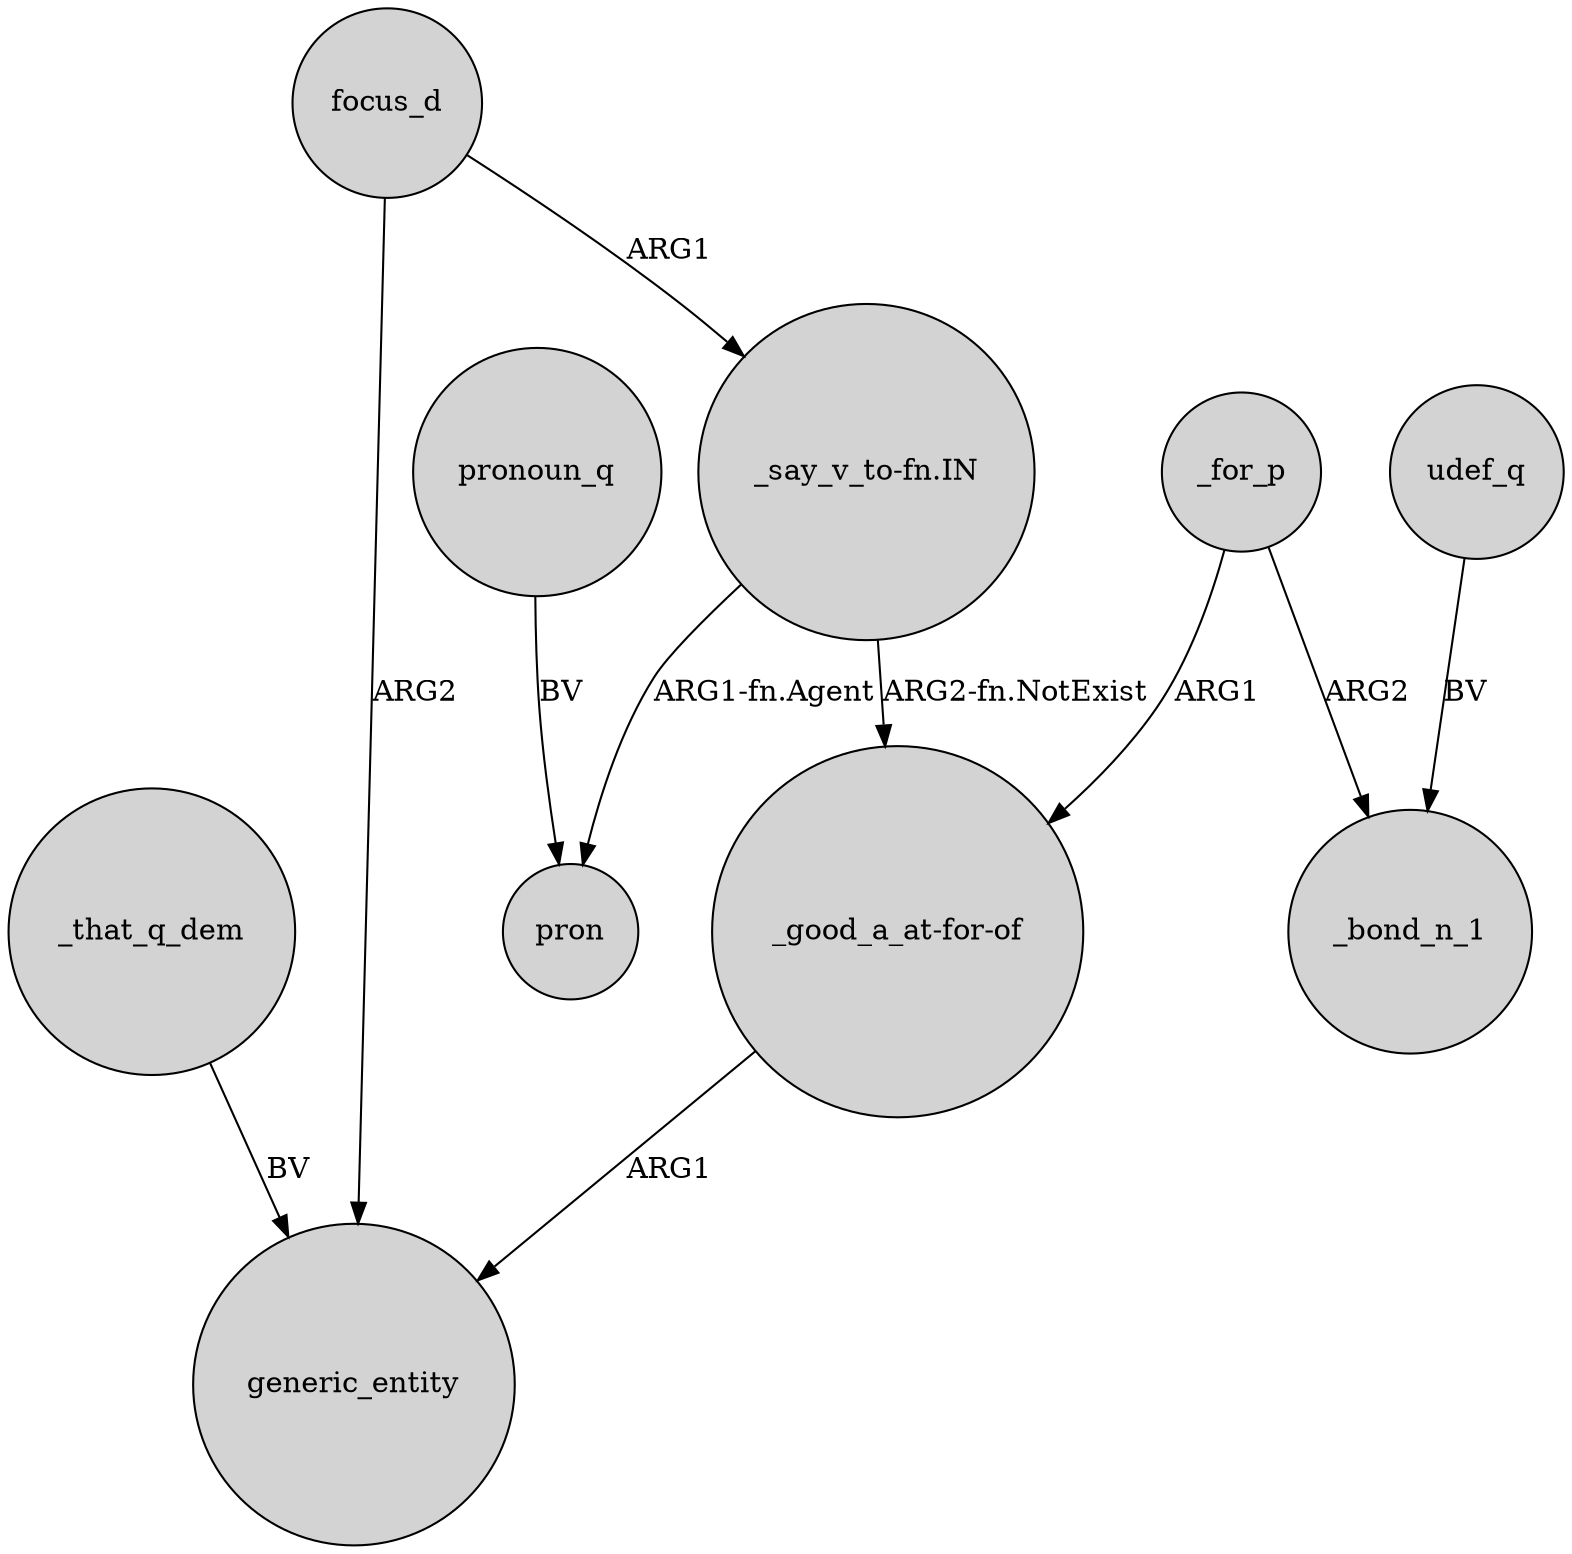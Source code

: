 digraph {
	node [shape=circle style=filled]
	"_good_a_at-for-of" -> generic_entity [label=ARG1]
	udef_q -> _bond_n_1 [label=BV]
	_for_p -> _bond_n_1 [label=ARG2]
	"_say_v_to-fn.IN" -> "_good_a_at-for-of" [label="ARG2-fn.NotExist"]
	_for_p -> "_good_a_at-for-of" [label=ARG1]
	_that_q_dem -> generic_entity [label=BV]
	focus_d -> "_say_v_to-fn.IN" [label=ARG1]
	focus_d -> generic_entity [label=ARG2]
	"_say_v_to-fn.IN" -> pron [label="ARG1-fn.Agent"]
	pronoun_q -> pron [label=BV]
}
